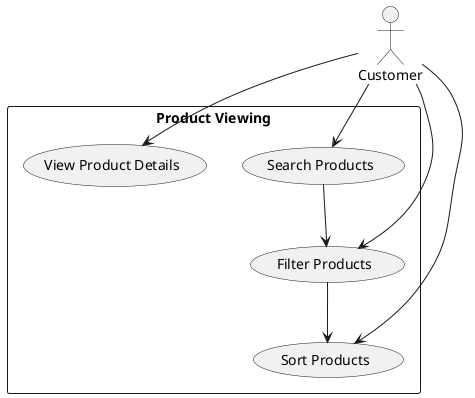 @startuml
actor "Customer" as Customer
rectangle "Product Viewing" {
    usecase "Search Products" as UC_Search
    usecase "Filter Products" as UC_Filter
    usecase "Sort Products" as UC_Sort
    usecase "View Product Details" as UC_Details
}

Customer --> UC_Search
Customer --> UC_Filter
Customer --> UC_Sort
Customer --> UC_Details
UC_Search --> UC_Filter
UC_Filter --> UC_Sort
@enduml
